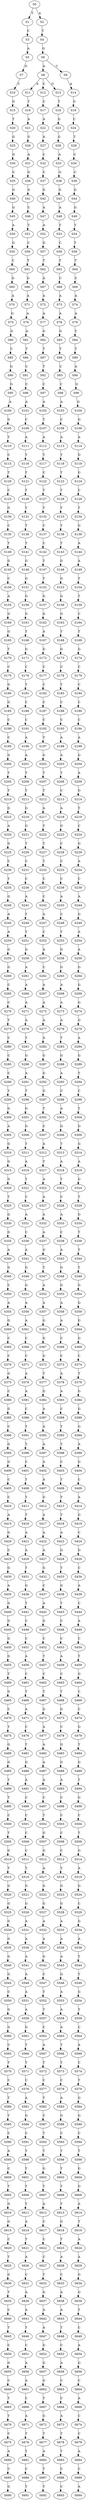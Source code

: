 strict digraph  {
	S0 -> S1 [ label = T ];
	S0 -> S2 [ label = A ];
	S1 -> S3 [ label = C ];
	S2 -> S4 [ label = T ];
	S3 -> S5 [ label = A ];
	S4 -> S6 [ label = G ];
	S5 -> S7 [ label = G ];
	S6 -> S8 [ label = A ];
	S6 -> S9 [ label = C ];
	S7 -> S10 [ label = C ];
	S8 -> S11 [ label = A ];
	S8 -> S12 [ label = C ];
	S8 -> S13 [ label = G ];
	S9 -> S14 [ label = A ];
	S10 -> S15 [ label = G ];
	S11 -> S16 [ label = T ];
	S12 -> S17 [ label = C ];
	S13 -> S18 [ label = T ];
	S14 -> S19 [ label = G ];
	S15 -> S20 [ label = T ];
	S16 -> S21 [ label = A ];
	S17 -> S22 [ label = A ];
	S18 -> S23 [ label = G ];
	S19 -> S24 [ label = C ];
	S20 -> S25 [ label = G ];
	S21 -> S26 [ label = G ];
	S22 -> S27 [ label = A ];
	S23 -> S28 [ label = G ];
	S24 -> S29 [ label = T ];
	S25 -> S30 [ label = G ];
	S26 -> S31 [ label = A ];
	S27 -> S32 [ label = C ];
	S28 -> S33 [ label = A ];
	S29 -> S34 [ label = C ];
	S30 -> S35 [ label = C ];
	S31 -> S36 [ label = G ];
	S32 -> S37 [ label = C ];
	S33 -> S38 [ label = G ];
	S34 -> S39 [ label = C ];
	S35 -> S40 [ label = G ];
	S36 -> S41 [ label = G ];
	S37 -> S42 [ label = G ];
	S38 -> S43 [ label = G ];
	S39 -> S44 [ label = G ];
	S40 -> S45 [ label = G ];
	S41 -> S46 [ label = C ];
	S42 -> S47 [ label = A ];
	S43 -> S48 [ label = A ];
	S44 -> S49 [ label = G ];
	S45 -> S50 [ label = A ];
	S46 -> S51 [ label = T ];
	S47 -> S52 [ label = A ];
	S48 -> S53 [ label = T ];
	S49 -> S54 [ label = T ];
	S50 -> S55 [ label = G ];
	S51 -> S56 [ label = C ];
	S52 -> S57 [ label = G ];
	S53 -> S58 [ label = C ];
	S54 -> S59 [ label = T ];
	S55 -> S60 [ label = C ];
	S56 -> S61 [ label = T ];
	S57 -> S62 [ label = T ];
	S58 -> S63 [ label = T ];
	S59 -> S64 [ label = T ];
	S60 -> S65 [ label = G ];
	S61 -> S66 [ label = G ];
	S62 -> S67 [ label = A ];
	S63 -> S68 [ label = C ];
	S64 -> S69 [ label = C ];
	S65 -> S70 [ label = A ];
	S66 -> S71 [ label = A ];
	S67 -> S72 [ label = A ];
	S68 -> S73 [ label = A ];
	S69 -> S74 [ label = A ];
	S70 -> S75 [ label = G ];
	S71 -> S76 [ label = A ];
	S72 -> S77 [ label = A ];
	S73 -> S78 [ label = A ];
	S74 -> S79 [ label = A ];
	S75 -> S80 [ label = G ];
	S76 -> S81 [ label = A ];
	S77 -> S82 [ label = G ];
	S78 -> S83 [ label = G ];
	S79 -> S84 [ label = T ];
	S80 -> S85 [ label = C ];
	S81 -> S86 [ label = T ];
	S82 -> S87 [ label = T ];
	S83 -> S88 [ label = T ];
	S84 -> S89 [ label = T ];
	S85 -> S90 [ label = G ];
	S86 -> S91 [ label = C ];
	S87 -> S92 [ label = T ];
	S88 -> S93 [ label = C ];
	S89 -> S94 [ label = A ];
	S90 -> S95 [ label = G ];
	S91 -> S96 [ label = C ];
	S92 -> S97 [ label = C ];
	S93 -> S98 [ label = C ];
	S94 -> S99 [ label = G ];
	S95 -> S100 [ label = A ];
	S96 -> S101 [ label = A ];
	S97 -> S102 [ label = A ];
	S98 -> S103 [ label = A ];
	S99 -> S104 [ label = G ];
	S100 -> S105 [ label = G ];
	S101 -> S106 [ label = C ];
	S102 -> S107 [ label = T ];
	S103 -> S108 [ label = C ];
	S104 -> S109 [ label = G ];
	S105 -> S110 [ label = T ];
	S106 -> S111 [ label = A ];
	S107 -> S112 [ label = A ];
	S108 -> S113 [ label = A ];
	S109 -> S114 [ label = A ];
	S110 -> S115 [ label = C ];
	S111 -> S116 [ label = T ];
	S112 -> S117 [ label = T ];
	S113 -> S118 [ label = T ];
	S114 -> S119 [ label = G ];
	S115 -> S120 [ label = T ];
	S116 -> S121 [ label = T ];
	S117 -> S122 [ label = C ];
	S118 -> S123 [ label = T ];
	S119 -> S124 [ label = G ];
	S120 -> S125 [ label = C ];
	S121 -> S126 [ label = T ];
	S122 -> S127 [ label = T ];
	S123 -> S128 [ label = T ];
	S124 -> S129 [ label = C ];
	S125 -> S130 [ label = G ];
	S126 -> S131 [ label = T ];
	S127 -> S132 [ label = T ];
	S128 -> S133 [ label = T ];
	S129 -> S134 [ label = T ];
	S130 -> S135 [ label = C ];
	S131 -> S136 [ label = T ];
	S132 -> S137 [ label = C ];
	S133 -> S138 [ label = T ];
	S134 -> S139 [ label = G ];
	S135 -> S140 [ label = T ];
	S136 -> S141 [ label = T ];
	S137 -> S142 [ label = C ];
	S138 -> S143 [ label = T ];
	S139 -> S144 [ label = A ];
	S140 -> S145 [ label = G ];
	S141 -> S146 [ label = G ];
	S142 -> S147 [ label = T ];
	S143 -> S148 [ label = G ];
	S144 -> S149 [ label = A ];
	S145 -> S150 [ label = C ];
	S146 -> S151 [ label = G ];
	S147 -> S152 [ label = T ];
	S148 -> S153 [ label = G ];
	S149 -> S154 [ label = T ];
	S150 -> S155 [ label = A ];
	S151 -> S156 [ label = G ];
	S152 -> S157 [ label = G ];
	S153 -> S158 [ label = G ];
	S154 -> S159 [ label = T ];
	S155 -> S160 [ label = G ];
	S156 -> S161 [ label = G ];
	S157 -> S162 [ label = G ];
	S158 -> S163 [ label = G ];
	S159 -> S164 [ label = C ];
	S160 -> S165 [ label = G ];
	S161 -> S166 [ label = T ];
	S162 -> S167 [ label = A ];
	S163 -> S168 [ label = T ];
	S164 -> S169 [ label = T ];
	S165 -> S170 [ label = T ];
	S166 -> S171 [ label = G ];
	S167 -> S172 [ label = G ];
	S168 -> S173 [ label = G ];
	S169 -> S174 [ label = G ];
	S170 -> S175 [ label = C ];
	S171 -> S176 [ label = C ];
	S172 -> S177 [ label = C ];
	S173 -> S178 [ label = C ];
	S174 -> S179 [ label = C ];
	S175 -> S180 [ label = G ];
	S176 -> S181 [ label = T ];
	S177 -> S182 [ label = C ];
	S178 -> S183 [ label = T ];
	S179 -> S184 [ label = C ];
	S180 -> S185 [ label = G ];
	S181 -> S186 [ label = C ];
	S182 -> S187 [ label = C ];
	S183 -> S188 [ label = C ];
	S184 -> S189 [ label = C ];
	S185 -> S190 [ label = C ];
	S186 -> S191 [ label = C ];
	S187 -> S192 [ label = C ];
	S188 -> S193 [ label = C ];
	S189 -> S194 [ label = C ];
	S190 -> S195 [ label = C ];
	S191 -> S196 [ label = A ];
	S192 -> S197 [ label = T ];
	S193 -> S198 [ label = A ];
	S194 -> S199 [ label = A ];
	S195 -> S200 [ label = G ];
	S196 -> S201 [ label = A ];
	S197 -> S202 [ label = G ];
	S198 -> S203 [ label = A ];
	S199 -> S204 [ label = G ];
	S200 -> S205 [ label = T ];
	S201 -> S206 [ label = T ];
	S202 -> S207 [ label = T ];
	S203 -> S208 [ label = T ];
	S204 -> S209 [ label = A ];
	S205 -> S210 [ label = T ];
	S206 -> S211 [ label = T ];
	S207 -> S212 [ label = T ];
	S208 -> S213 [ label = C ];
	S209 -> S214 [ label = G ];
	S210 -> S215 [ label = G ];
	S211 -> S216 [ label = G ];
	S212 -> S217 [ label = A ];
	S213 -> S218 [ label = A ];
	S214 -> S219 [ label = T ];
	S215 -> S220 [ label = A ];
	S216 -> S221 [ label = G ];
	S217 -> S222 [ label = T ];
	S218 -> S223 [ label = G ];
	S219 -> S224 [ label = C ];
	S220 -> S225 [ label = G ];
	S221 -> S226 [ label = T ];
	S222 -> S227 [ label = T ];
	S223 -> S228 [ label = C ];
	S224 -> S229 [ label = G ];
	S225 -> S230 [ label = C ];
	S226 -> S231 [ label = C ];
	S227 -> S232 [ label = T ];
	S228 -> S233 [ label = C ];
	S229 -> S234 [ label = A ];
	S230 -> S235 [ label = T ];
	S231 -> S236 [ label = C ];
	S232 -> S237 [ label = C ];
	S233 -> S238 [ label = C ];
	S234 -> S239 [ label = C ];
	S235 -> S240 [ label = G ];
	S236 -> S241 [ label = A ];
	S237 -> S242 [ label = C ];
	S238 -> S243 [ label = A ];
	S239 -> S244 [ label = A ];
	S240 -> S245 [ label = A ];
	S241 -> S246 [ label = T ];
	S242 -> S247 [ label = A ];
	S243 -> S248 [ label = C ];
	S244 -> S249 [ label = G ];
	S245 -> S250 [ label = A ];
	S246 -> S251 [ label = T ];
	S247 -> S252 [ label = C ];
	S248 -> S253 [ label = T ];
	S249 -> S254 [ label = A ];
	S250 -> S255 [ label = G ];
	S251 -> S256 [ label = G ];
	S252 -> S257 [ label = A ];
	S253 -> S258 [ label = G ];
	S254 -> S259 [ label = A ];
	S255 -> S260 [ label = G ];
	S256 -> S261 [ label = A ];
	S257 -> S262 [ label = C ];
	S258 -> S263 [ label = G ];
	S259 -> S264 [ label = G ];
	S260 -> S265 [ label = C ];
	S261 -> S266 [ label = A ];
	S262 -> S267 [ label = A ];
	S263 -> S268 [ label = A ];
	S264 -> S269 [ label = G ];
	S265 -> S270 [ label = C ];
	S266 -> S271 [ label = A ];
	S267 -> S272 [ label = A ];
	S268 -> S273 [ label = A ];
	S269 -> S274 [ label = G ];
	S270 -> S275 [ label = T ];
	S271 -> S276 [ label = A ];
	S272 -> S277 [ label = A ];
	S273 -> S278 [ label = A ];
	S274 -> S279 [ label = G ];
	S275 -> S280 [ label = C ];
	S276 -> S281 [ label = T ];
	S277 -> S282 [ label = A ];
	S278 -> S283 [ label = T ];
	S279 -> S284 [ label = A ];
	S280 -> S285 [ label = C ];
	S281 -> S286 [ label = G ];
	S282 -> S287 [ label = G ];
	S283 -> S288 [ label = G ];
	S284 -> S289 [ label = G ];
	S285 -> S290 [ label = C ];
	S286 -> S291 [ label = A ];
	S287 -> S292 [ label = G ];
	S288 -> S293 [ label = A ];
	S289 -> S294 [ label = T ];
	S290 -> S295 [ label = T ];
	S291 -> S296 [ label = T ];
	S292 -> S297 [ label = G ];
	S293 -> S298 [ label = C ];
	S294 -> S299 [ label = C ];
	S295 -> S300 [ label = G ];
	S296 -> S301 [ label = G ];
	S297 -> S302 [ label = T ];
	S298 -> S303 [ label = A ];
	S299 -> S304 [ label = T ];
	S300 -> S305 [ label = A ];
	S301 -> S306 [ label = G ];
	S302 -> S307 [ label = C ];
	S303 -> S308 [ label = G ];
	S304 -> S309 [ label = G ];
	S305 -> S310 [ label = G ];
	S306 -> S311 [ label = T ];
	S307 -> S312 [ label = A ];
	S308 -> S313 [ label = T ];
	S309 -> S314 [ label = G ];
	S310 -> S315 [ label = G ];
	S311 -> S316 [ label = A ];
	S312 -> S317 [ label = T ];
	S313 -> S318 [ label = A ];
	S314 -> S319 [ label = A ];
	S315 -> S320 [ label = G ];
	S316 -> S321 [ label = T ];
	S317 -> S322 [ label = A ];
	S318 -> S323 [ label = T ];
	S319 -> S324 [ label = G ];
	S320 -> S325 [ label = T ];
	S321 -> S326 [ label = C ];
	S322 -> S327 [ label = A ];
	S323 -> S328 [ label = C ];
	S324 -> S329 [ label = T ];
	S325 -> S330 [ label = G ];
	S326 -> S331 [ label = A ];
	S327 -> S332 [ label = A ];
	S328 -> S333 [ label = A ];
	S329 -> S334 [ label = G ];
	S330 -> S335 [ label = G ];
	S331 -> S336 [ label = C ];
	S332 -> S337 [ label = A ];
	S333 -> S338 [ label = C ];
	S334 -> S339 [ label = T ];
	S335 -> S340 [ label = A ];
	S336 -> S341 [ label = A ];
	S337 -> S342 [ label = G ];
	S338 -> S343 [ label = A ];
	S339 -> S344 [ label = T ];
	S340 -> S345 [ label = G ];
	S341 -> S346 [ label = G ];
	S342 -> S347 [ label = T ];
	S343 -> S348 [ label = G ];
	S344 -> S349 [ label = T ];
	S345 -> S350 [ label = C ];
	S346 -> S351 [ label = G ];
	S347 -> S352 [ label = A ];
	S348 -> S353 [ label = G ];
	S349 -> S354 [ label = G ];
	S350 -> S355 [ label = A ];
	S351 -> S356 [ label = A ];
	S352 -> S357 [ label = A ];
	S353 -> S358 [ label = A ];
	S354 -> S359 [ label = G ];
	S355 -> S360 [ label = G ];
	S356 -> S361 [ label = A ];
	S357 -> S362 [ label = G ];
	S358 -> S363 [ label = A ];
	S359 -> S364 [ label = G ];
	S360 -> S365 [ label = C ];
	S361 -> S366 [ label = C ];
	S362 -> S367 [ label = G ];
	S363 -> S368 [ label = C ];
	S364 -> S369 [ label = G ];
	S365 -> S370 [ label = C ];
	S366 -> S371 [ label = C ];
	S367 -> S372 [ label = G ];
	S368 -> S373 [ label = C ];
	S369 -> S374 [ label = C ];
	S370 -> S375 [ label = G ];
	S371 -> S376 [ label = A ];
	S372 -> S377 [ label = T ];
	S373 -> S378 [ label = A ];
	S374 -> S379 [ label = T ];
	S375 -> S380 [ label = C ];
	S376 -> S381 [ label = A ];
	S377 -> S382 [ label = G ];
	S378 -> S383 [ label = A ];
	S379 -> S384 [ label = G ];
	S380 -> S385 [ label = G ];
	S381 -> S386 [ label = C ];
	S382 -> S387 [ label = A ];
	S383 -> S388 [ label = C ];
	S384 -> S389 [ label = G ];
	S385 -> S390 [ label = C ];
	S386 -> S391 [ label = T ];
	S387 -> S392 [ label = A ];
	S388 -> S393 [ label = T ];
	S389 -> S394 [ label = G ];
	S390 -> S395 [ label = G ];
	S391 -> S396 [ label = T ];
	S392 -> S397 [ label = A ];
	S393 -> S398 [ label = T ];
	S394 -> S399 [ label = A ];
	S395 -> S400 [ label = G ];
	S396 -> S401 [ label = C ];
	S397 -> S402 [ label = A ];
	S398 -> S403 [ label = C ];
	S399 -> S404 [ label = G ];
	S400 -> S405 [ label = C ];
	S401 -> S406 [ label = T ];
	S402 -> S407 [ label = A ];
	S403 -> S408 [ label = T ];
	S404 -> S409 [ label = C ];
	S405 -> S410 [ label = C ];
	S406 -> S411 [ label = T ];
	S407 -> S412 [ label = G ];
	S408 -> S413 [ label = T ];
	S409 -> S414 [ label = A ];
	S410 -> S415 [ label = A ];
	S411 -> S416 [ label = T ];
	S412 -> S417 [ label = A ];
	S413 -> S418 [ label = T ];
	S414 -> S419 [ label = G ];
	S415 -> S420 [ label = G ];
	S416 -> S421 [ label = A ];
	S417 -> S422 [ label = A ];
	S418 -> S423 [ label = A ];
	S419 -> S424 [ label = C ];
	S420 -> S425 [ label = C ];
	S421 -> S426 [ label = A ];
	S422 -> S427 [ label = A ];
	S423 -> S428 [ label = G ];
	S424 -> S429 [ label = G ];
	S425 -> S430 [ label = G ];
	S426 -> S431 [ label = T ];
	S427 -> S432 [ label = G ];
	S428 -> S433 [ label = T ];
	S429 -> S434 [ label = C ];
	S430 -> S435 [ label = A ];
	S431 -> S436 [ label = G ];
	S432 -> S437 [ label = C ];
	S433 -> S438 [ label = G ];
	S434 -> S439 [ label = A ];
	S435 -> S440 [ label = G ];
	S436 -> S441 [ label = T ];
	S437 -> S442 [ label = A ];
	S438 -> S443 [ label = T ];
	S439 -> S444 [ label = C ];
	S440 -> S445 [ label = G ];
	S441 -> S446 [ label = C ];
	S442 -> S447 [ label = G ];
	S443 -> S448 [ label = C ];
	S444 -> S449 [ label = A ];
	S445 -> S450 [ label = G ];
	S446 -> S451 [ label = C ];
	S447 -> S452 [ label = C ];
	S448 -> S453 [ label = C ];
	S449 -> S454 [ label = C ];
	S450 -> S455 [ label = G ];
	S451 -> S456 [ label = A ];
	S452 -> S457 [ label = T ];
	S453 -> S458 [ label = A ];
	S454 -> S459 [ label = T ];
	S455 -> S460 [ label = T ];
	S456 -> S461 [ label = C ];
	S457 -> S462 [ label = C ];
	S458 -> S463 [ label = C ];
	S459 -> S464 [ label = G ];
	S460 -> S465 [ label = G ];
	S461 -> S466 [ label = T ];
	S462 -> S467 [ label = T ];
	S463 -> S468 [ label = T ];
	S464 -> S469 [ label = C ];
	S465 -> S470 [ label = C ];
	S466 -> S471 [ label = A ];
	S467 -> S472 [ label = G ];
	S468 -> S473 [ label = G ];
	S469 -> S474 [ label = C ];
	S470 -> S475 [ label = T ];
	S471 -> S476 [ label = C ];
	S472 -> S477 [ label = A ];
	S473 -> S478 [ label = C ];
	S474 -> S479 [ label = G ];
	S475 -> S480 [ label = G ];
	S476 -> S481 [ label = T ];
	S477 -> S482 [ label = A ];
	S478 -> S483 [ label = G ];
	S479 -> S484 [ label = T ];
	S480 -> S485 [ label = G ];
	S481 -> S486 [ label = G ];
	S482 -> S487 [ label = A ];
	S483 -> S488 [ label = G ];
	S484 -> S489 [ label = G ];
	S485 -> S490 [ label = T ];
	S486 -> S491 [ label = A ];
	S487 -> S492 [ label = A ];
	S488 -> S493 [ label = A ];
	S489 -> S494 [ label = T ];
	S490 -> S495 [ label = T ];
	S491 -> S496 [ label = C ];
	S492 -> S497 [ label = C ];
	S493 -> S498 [ label = C ];
	S494 -> S499 [ label = G ];
	S495 -> S500 [ label = C ];
	S496 -> S501 [ label = C ];
	S497 -> S502 [ label = T ];
	S498 -> S503 [ label = C ];
	S499 -> S504 [ label = C ];
	S500 -> S505 [ label = T ];
	S501 -> S506 [ label = C ];
	S502 -> S507 [ label = G ];
	S503 -> S508 [ label = C ];
	S504 -> S509 [ label = T ];
	S505 -> S510 [ label = G ];
	S506 -> S511 [ label = C ];
	S507 -> S512 [ label = G ];
	S508 -> S513 [ label = C ];
	S509 -> S514 [ label = G ];
	S510 -> S515 [ label = T ];
	S511 -> S516 [ label = T ];
	S512 -> S517 [ label = A ];
	S513 -> S518 [ label = T ];
	S514 -> S519 [ label = A ];
	S515 -> S520 [ label = G ];
	S516 -> S521 [ label = G ];
	S517 -> S522 [ label = G ];
	S518 -> S523 [ label = G ];
	S519 -> S524 [ label = G ];
	S520 -> S525 [ label = G ];
	S521 -> S526 [ label = G ];
	S522 -> S527 [ label = G ];
	S523 -> S528 [ label = G ];
	S524 -> S529 [ label = C ];
	S525 -> S530 [ label = G ];
	S526 -> S531 [ label = A ];
	S527 -> S532 [ label = A ];
	S528 -> S533 [ label = A ];
	S529 -> S534 [ label = G ];
	S530 -> S535 [ label = G ];
	S531 -> S536 [ label = A ];
	S532 -> S537 [ label = A ];
	S533 -> S538 [ label = A ];
	S534 -> S539 [ label = A ];
	S535 -> S540 [ label = G ];
	S536 -> S541 [ label = A ];
	S537 -> S542 [ label = G ];
	S538 -> S543 [ label = A ];
	S539 -> S544 [ label = T ];
	S540 -> S545 [ label = G ];
	S541 -> S546 [ label = A ];
	S542 -> S547 [ label = C ];
	S543 -> S548 [ label = G ];
	S544 -> S549 [ label = T ];
	S545 -> S550 [ label = C ];
	S546 -> S551 [ label = A ];
	S547 -> S552 [ label = T ];
	S548 -> S553 [ label = A ];
	S549 -> S554 [ label = G ];
	S550 -> S555 [ label = G ];
	S551 -> S556 [ label = A ];
	S552 -> S557 [ label = T ];
	S553 -> S558 [ label = A ];
	S554 -> S559 [ label = T ];
	S555 -> S560 [ label = G ];
	S556 -> S561 [ label = G ];
	S557 -> S562 [ label = C ];
	S558 -> S563 [ label = A ];
	S559 -> S564 [ label = C ];
	S560 -> S565 [ label = C ];
	S561 -> S566 [ label = T ];
	S562 -> S567 [ label = A ];
	S563 -> S568 [ label = T ];
	S564 -> S569 [ label = A ];
	S565 -> S570 [ label = T ];
	S566 -> S571 [ label = T ];
	S567 -> S572 [ label = T ];
	S568 -> S573 [ label = T ];
	S569 -> S574 [ label = C ];
	S570 -> S575 [ label = C ];
	S571 -> S576 [ label = C ];
	S572 -> S577 [ label = C ];
	S573 -> S578 [ label = C ];
	S574 -> S579 [ label = T ];
	S575 -> S580 [ label = T ];
	S576 -> S581 [ label = A ];
	S577 -> S582 [ label = T ];
	S578 -> S583 [ label = A ];
	S579 -> S584 [ label = G ];
	S580 -> S585 [ label = T ];
	S581 -> S586 [ label = G ];
	S582 -> S587 [ label = C ];
	S583 -> S588 [ label = G ];
	S584 -> S589 [ label = G ];
	S585 -> S590 [ label = C ];
	S586 -> S591 [ label = C ];
	S587 -> S592 [ label = T ];
	S588 -> S593 [ label = C ];
	S589 -> S594 [ label = C ];
	S590 -> S595 [ label = A ];
	S591 -> S596 [ label = T ];
	S592 -> S597 [ label = T ];
	S593 -> S598 [ label = T ];
	S594 -> S599 [ label = T ];
	S595 -> S600 [ label = C ];
	S596 -> S601 [ label = T ];
	S597 -> S602 [ label = G ];
	S598 -> S603 [ label = T ];
	S599 -> S604 [ label = G ];
	S600 -> S605 [ label = T ];
	S601 -> S606 [ label = T ];
	S602 -> S607 [ label = T ];
	S603 -> S608 [ label = T ];
	S604 -> S609 [ label = G ];
	S605 -> S610 [ label = G ];
	S606 -> S611 [ label = T ];
	S607 -> S612 [ label = A ];
	S608 -> S613 [ label = T ];
	S609 -> S614 [ label = A ];
	S610 -> S615 [ label = G ];
	S611 -> S616 [ label = A ];
	S612 -> S617 [ label = C ];
	S613 -> S618 [ label = G ];
	S614 -> S619 [ label = T ];
	S615 -> S620 [ label = C ];
	S616 -> S621 [ label = T ];
	S617 -> S622 [ label = C ];
	S618 -> S623 [ label = T ];
	S619 -> S624 [ label = A ];
	S620 -> S625 [ label = T ];
	S621 -> S626 [ label = A ];
	S622 -> S627 [ label = C ];
	S623 -> S628 [ label = A ];
	S624 -> S629 [ label = A ];
	S625 -> S630 [ label = G ];
	S626 -> S631 [ label = C ];
	S627 -> S632 [ label = T ];
	S628 -> S633 [ label = C ];
	S629 -> S634 [ label = G ];
	S630 -> S635 [ label = T ];
	S631 -> S636 [ label = A ];
	S632 -> S637 [ label = G ];
	S633 -> S638 [ label = A ];
	S634 -> S639 [ label = G ];
	S635 -> S640 [ label = C ];
	S636 -> S641 [ label = A ];
	S637 -> S642 [ label = A ];
	S638 -> S643 [ label = A ];
	S639 -> S644 [ label = T ];
	S640 -> S645 [ label = T ];
	S641 -> S646 [ label = T ];
	S642 -> S647 [ label = A ];
	S643 -> S648 [ label = T ];
	S644 -> S649 [ label = C ];
	S645 -> S650 [ label = C ];
	S646 -> S651 [ label = C ];
	S647 -> S652 [ label = G ];
	S648 -> S653 [ label = C ];
	S649 -> S654 [ label = A ];
	S650 -> S655 [ label = G ];
	S651 -> S656 [ label = A ];
	S652 -> S657 [ label = G ];
	S653 -> S658 [ label = A ];
	S654 -> S659 [ label = G ];
	S655 -> S660 [ label = C ];
	S656 -> S661 [ label = A ];
	S657 -> S662 [ label = G ];
	S658 -> S663 [ label = C ];
	S659 -> S664 [ label = C ];
	S660 -> S665 [ label = T ];
	S661 -> S666 [ label = C ];
	S662 -> S667 [ label = T ];
	S663 -> S668 [ label = C ];
	S664 -> S669 [ label = A ];
	S665 -> S670 [ label = T ];
	S666 -> S671 [ label = A ];
	S667 -> S672 [ label = G ];
	S668 -> S673 [ label = A ];
	S669 -> S674 [ label = C ];
	S670 -> S675 [ label = C ];
	S671 -> S676 [ label = T ];
	S672 -> S677 [ label = T ];
	S673 -> S678 [ label = T ];
	S674 -> S679 [ label = C ];
	S675 -> S680 [ label = A ];
	S676 -> S681 [ label = T ];
	S677 -> S682 [ label = A ];
	S678 -> S683 [ label = T ];
	S679 -> S684 [ label = A ];
	S680 -> S685 [ label = C ];
	S681 -> S686 [ label = C ];
	S682 -> S687 [ label = T ];
	S683 -> S688 [ label = C ];
	S684 -> S689 [ label = C ];
	S685 -> S690 [ label = G ];
	S686 -> S691 [ label = T ];
	S687 -> S692 [ label = T ];
	S688 -> S693 [ label = C ];
	S689 -> S694 [ label = A ];
}
